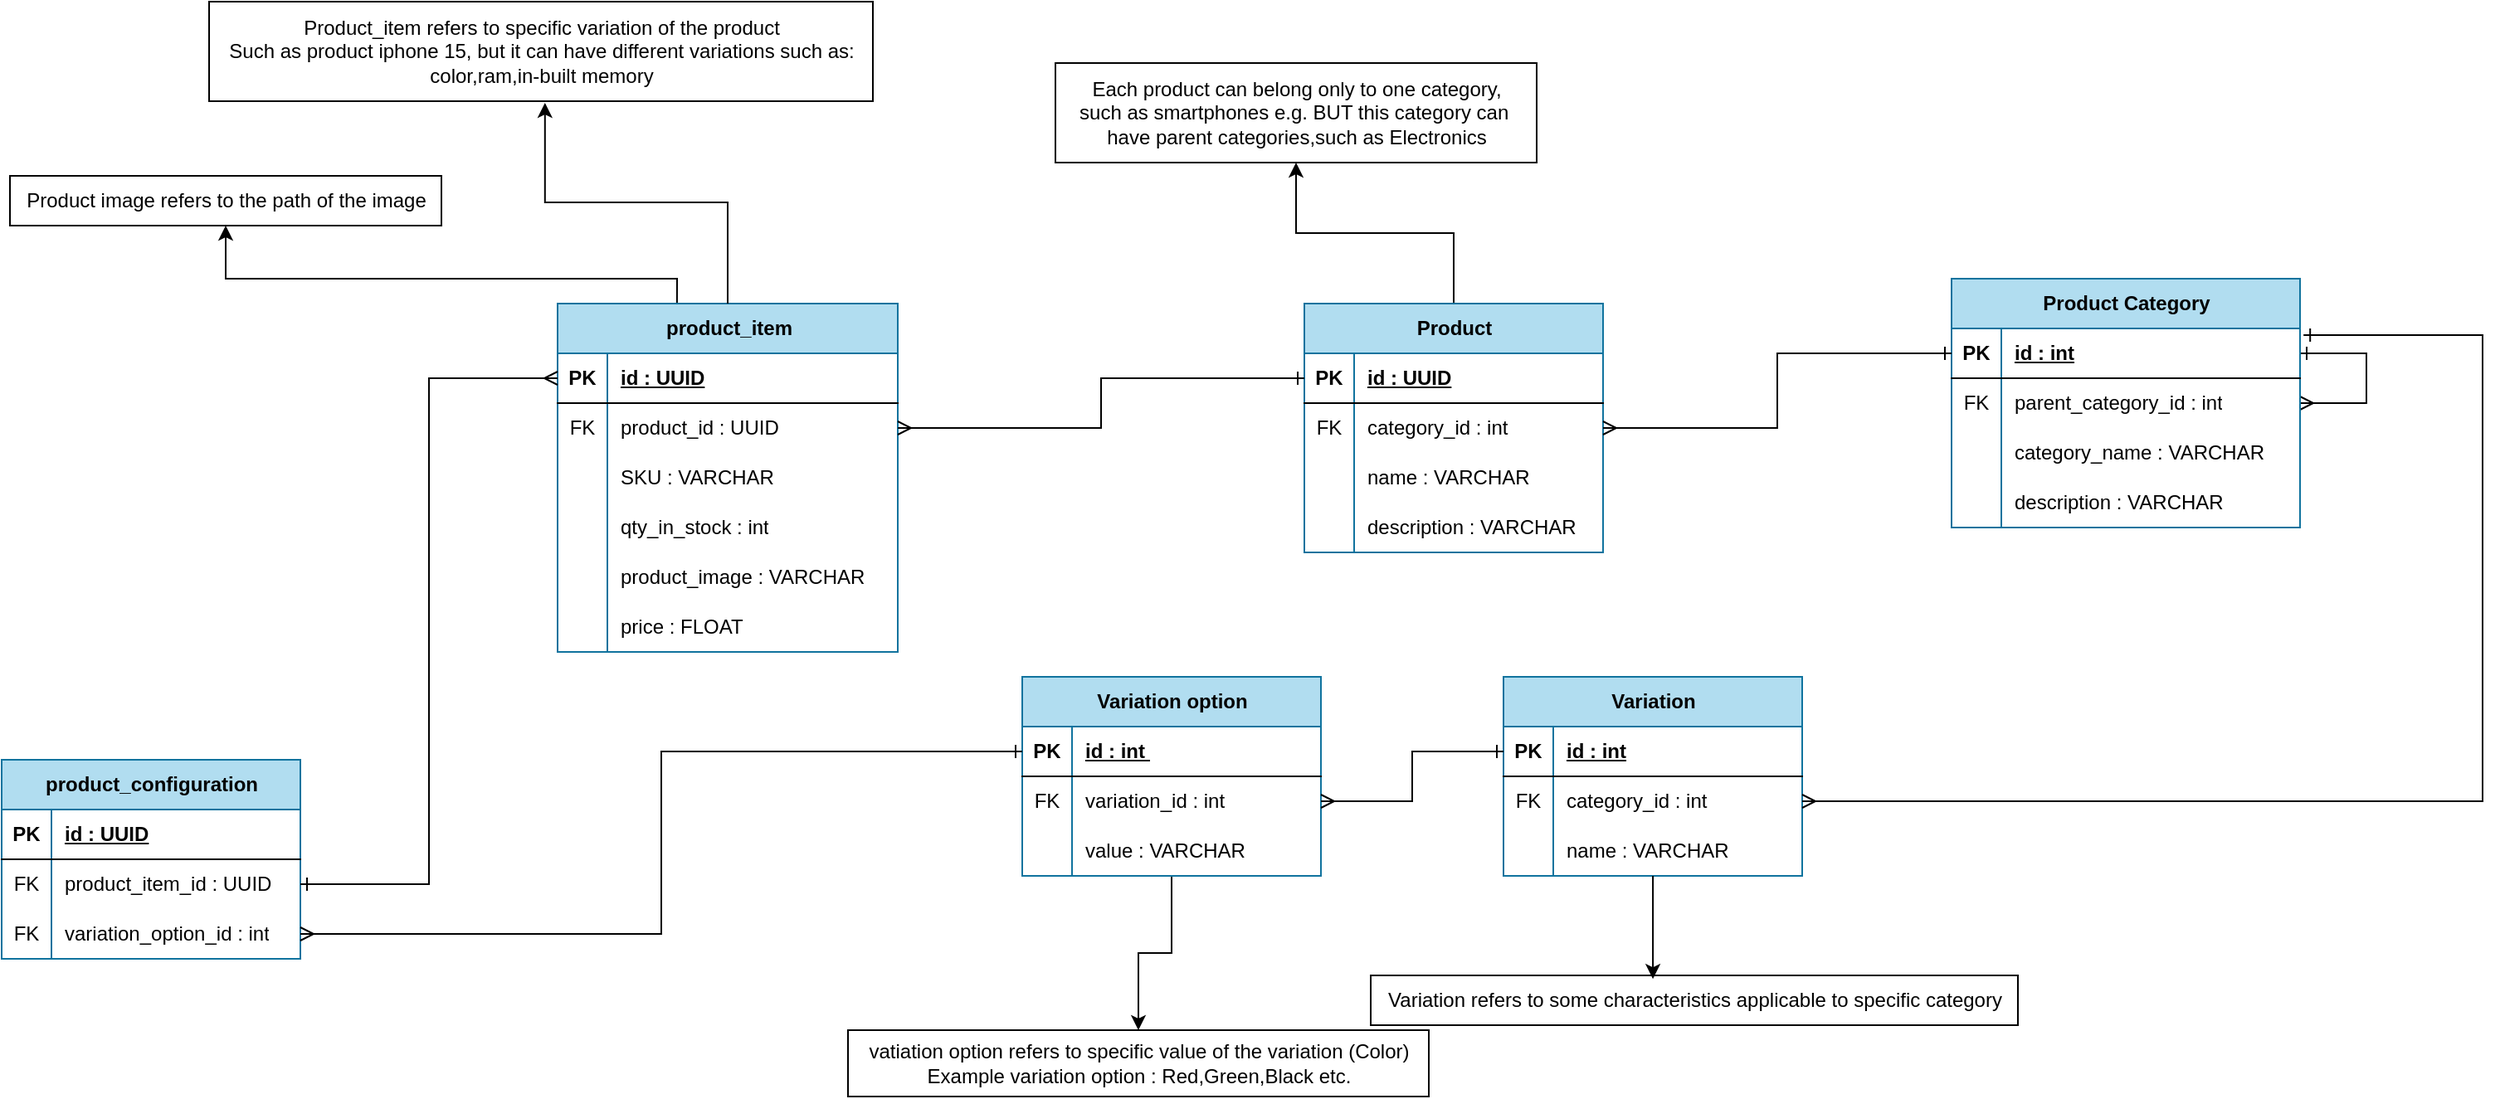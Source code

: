 <mxfile version="22.1.11" type="device">
  <diagram name="Page-1" id="V7F8i3sCVtEBygaAjHhA">
    <mxGraphModel dx="2101" dy="807" grid="1" gridSize="10" guides="1" tooltips="1" connect="1" arrows="1" fold="1" page="1" pageScale="1" pageWidth="850" pageHeight="1100" math="0" shadow="0">
      <root>
        <mxCell id="0" />
        <mxCell id="1" parent="0" />
        <mxCell id="dKFKU9eE4Io0BxKAQpQm-29" style="edgeStyle=orthogonalEdgeStyle;rounded=0;orthogonalLoop=1;jettySize=auto;html=1;" edge="1" parent="1" source="dKFKU9eE4Io0BxKAQpQm-1" target="dKFKU9eE4Io0BxKAQpQm-28">
          <mxGeometry relative="1" as="geometry" />
        </mxCell>
        <mxCell id="dKFKU9eE4Io0BxKAQpQm-30" style="edgeStyle=orthogonalEdgeStyle;rounded=0;orthogonalLoop=1;jettySize=auto;html=1;entryX=1;entryY=0.5;entryDx=0;entryDy=0;endArrow=ERone;endFill=0;startArrow=ERmany;startFill=0;" edge="1" parent="1" source="dKFKU9eE4Io0BxKAQpQm-18" target="dKFKU9eE4Io0BxKAQpQm-15">
          <mxGeometry relative="1" as="geometry">
            <Array as="points">
              <mxPoint x="820" y="245" />
              <mxPoint x="820" y="215" />
            </Array>
          </mxGeometry>
        </mxCell>
        <mxCell id="dKFKU9eE4Io0BxKAQpQm-1" value="Product" style="shape=table;startSize=30;container=1;collapsible=1;childLayout=tableLayout;fixedRows=1;rowLines=0;fontStyle=1;align=center;resizeLast=1;html=1;fillColor=#b1ddf0;strokeColor=#10739e;" vertex="1" parent="1">
          <mxGeometry x="180" y="185" width="180" height="150" as="geometry" />
        </mxCell>
        <mxCell id="dKFKU9eE4Io0BxKAQpQm-2" value="" style="shape=tableRow;horizontal=0;startSize=0;swimlaneHead=0;swimlaneBody=0;fillColor=none;collapsible=0;dropTarget=0;points=[[0,0.5],[1,0.5]];portConstraint=eastwest;top=0;left=0;right=0;bottom=1;" vertex="1" parent="dKFKU9eE4Io0BxKAQpQm-1">
          <mxGeometry y="30" width="180" height="30" as="geometry" />
        </mxCell>
        <mxCell id="dKFKU9eE4Io0BxKAQpQm-3" value="PK" style="shape=partialRectangle;connectable=0;fillColor=none;top=0;left=0;bottom=0;right=0;fontStyle=1;overflow=hidden;whiteSpace=wrap;html=1;" vertex="1" parent="dKFKU9eE4Io0BxKAQpQm-2">
          <mxGeometry width="30" height="30" as="geometry">
            <mxRectangle width="30" height="30" as="alternateBounds" />
          </mxGeometry>
        </mxCell>
        <mxCell id="dKFKU9eE4Io0BxKAQpQm-4" value="id : UUID" style="shape=partialRectangle;connectable=0;fillColor=none;top=0;left=0;bottom=0;right=0;align=left;spacingLeft=6;fontStyle=5;overflow=hidden;whiteSpace=wrap;html=1;" vertex="1" parent="dKFKU9eE4Io0BxKAQpQm-2">
          <mxGeometry x="30" width="150" height="30" as="geometry">
            <mxRectangle width="150" height="30" as="alternateBounds" />
          </mxGeometry>
        </mxCell>
        <mxCell id="dKFKU9eE4Io0BxKAQpQm-5" value="" style="shape=tableRow;horizontal=0;startSize=0;swimlaneHead=0;swimlaneBody=0;fillColor=none;collapsible=0;dropTarget=0;points=[[0,0.5],[1,0.5]];portConstraint=eastwest;top=0;left=0;right=0;bottom=0;" vertex="1" parent="dKFKU9eE4Io0BxKAQpQm-1">
          <mxGeometry y="60" width="180" height="30" as="geometry" />
        </mxCell>
        <mxCell id="dKFKU9eE4Io0BxKAQpQm-6" value="FK" style="shape=partialRectangle;connectable=0;fillColor=none;top=0;left=0;bottom=0;right=0;editable=1;overflow=hidden;whiteSpace=wrap;html=1;" vertex="1" parent="dKFKU9eE4Io0BxKAQpQm-5">
          <mxGeometry width="30" height="30" as="geometry">
            <mxRectangle width="30" height="30" as="alternateBounds" />
          </mxGeometry>
        </mxCell>
        <mxCell id="dKFKU9eE4Io0BxKAQpQm-7" value="category_id : int" style="shape=partialRectangle;connectable=0;fillColor=none;top=0;left=0;bottom=0;right=0;align=left;spacingLeft=6;overflow=hidden;whiteSpace=wrap;html=1;" vertex="1" parent="dKFKU9eE4Io0BxKAQpQm-5">
          <mxGeometry x="30" width="150" height="30" as="geometry">
            <mxRectangle width="150" height="30" as="alternateBounds" />
          </mxGeometry>
        </mxCell>
        <mxCell id="dKFKU9eE4Io0BxKAQpQm-8" value="" style="shape=tableRow;horizontal=0;startSize=0;swimlaneHead=0;swimlaneBody=0;fillColor=none;collapsible=0;dropTarget=0;points=[[0,0.5],[1,0.5]];portConstraint=eastwest;top=0;left=0;right=0;bottom=0;" vertex="1" parent="dKFKU9eE4Io0BxKAQpQm-1">
          <mxGeometry y="90" width="180" height="30" as="geometry" />
        </mxCell>
        <mxCell id="dKFKU9eE4Io0BxKAQpQm-9" value="" style="shape=partialRectangle;connectable=0;fillColor=none;top=0;left=0;bottom=0;right=0;editable=1;overflow=hidden;whiteSpace=wrap;html=1;" vertex="1" parent="dKFKU9eE4Io0BxKAQpQm-8">
          <mxGeometry width="30" height="30" as="geometry">
            <mxRectangle width="30" height="30" as="alternateBounds" />
          </mxGeometry>
        </mxCell>
        <mxCell id="dKFKU9eE4Io0BxKAQpQm-10" value="name : VARCHAR" style="shape=partialRectangle;connectable=0;fillColor=none;top=0;left=0;bottom=0;right=0;align=left;spacingLeft=6;overflow=hidden;whiteSpace=wrap;html=1;" vertex="1" parent="dKFKU9eE4Io0BxKAQpQm-8">
          <mxGeometry x="30" width="150" height="30" as="geometry">
            <mxRectangle width="150" height="30" as="alternateBounds" />
          </mxGeometry>
        </mxCell>
        <mxCell id="dKFKU9eE4Io0BxKAQpQm-11" value="" style="shape=tableRow;horizontal=0;startSize=0;swimlaneHead=0;swimlaneBody=0;fillColor=none;collapsible=0;dropTarget=0;points=[[0,0.5],[1,0.5]];portConstraint=eastwest;top=0;left=0;right=0;bottom=0;" vertex="1" parent="dKFKU9eE4Io0BxKAQpQm-1">
          <mxGeometry y="120" width="180" height="30" as="geometry" />
        </mxCell>
        <mxCell id="dKFKU9eE4Io0BxKAQpQm-12" value="" style="shape=partialRectangle;connectable=0;fillColor=none;top=0;left=0;bottom=0;right=0;editable=1;overflow=hidden;whiteSpace=wrap;html=1;" vertex="1" parent="dKFKU9eE4Io0BxKAQpQm-11">
          <mxGeometry width="30" height="30" as="geometry">
            <mxRectangle width="30" height="30" as="alternateBounds" />
          </mxGeometry>
        </mxCell>
        <mxCell id="dKFKU9eE4Io0BxKAQpQm-13" value="description : VARCHAR" style="shape=partialRectangle;connectable=0;fillColor=none;top=0;left=0;bottom=0;right=0;align=left;spacingLeft=6;overflow=hidden;whiteSpace=wrap;html=1;" vertex="1" parent="dKFKU9eE4Io0BxKAQpQm-11">
          <mxGeometry x="30" width="150" height="30" as="geometry">
            <mxRectangle width="150" height="30" as="alternateBounds" />
          </mxGeometry>
        </mxCell>
        <mxCell id="dKFKU9eE4Io0BxKAQpQm-14" value="Product Category" style="shape=table;startSize=30;container=1;collapsible=1;childLayout=tableLayout;fixedRows=1;rowLines=0;fontStyle=1;align=center;resizeLast=1;html=1;fillColor=#b1ddf0;strokeColor=#10739e;" vertex="1" parent="1">
          <mxGeometry x="570" y="170" width="210" height="150" as="geometry" />
        </mxCell>
        <mxCell id="dKFKU9eE4Io0BxKAQpQm-15" value="" style="shape=tableRow;horizontal=0;startSize=0;swimlaneHead=0;swimlaneBody=0;fillColor=none;collapsible=0;dropTarget=0;points=[[0,0.5],[1,0.5]];portConstraint=eastwest;top=0;left=0;right=0;bottom=1;" vertex="1" parent="dKFKU9eE4Io0BxKAQpQm-14">
          <mxGeometry y="30" width="210" height="30" as="geometry" />
        </mxCell>
        <mxCell id="dKFKU9eE4Io0BxKAQpQm-16" value="PK" style="shape=partialRectangle;connectable=0;fillColor=none;top=0;left=0;bottom=0;right=0;fontStyle=1;overflow=hidden;whiteSpace=wrap;html=1;" vertex="1" parent="dKFKU9eE4Io0BxKAQpQm-15">
          <mxGeometry width="30" height="30" as="geometry">
            <mxRectangle width="30" height="30" as="alternateBounds" />
          </mxGeometry>
        </mxCell>
        <mxCell id="dKFKU9eE4Io0BxKAQpQm-17" value="id : int" style="shape=partialRectangle;connectable=0;fillColor=none;top=0;left=0;bottom=0;right=0;align=left;spacingLeft=6;fontStyle=5;overflow=hidden;whiteSpace=wrap;html=1;" vertex="1" parent="dKFKU9eE4Io0BxKAQpQm-15">
          <mxGeometry x="30" width="180" height="30" as="geometry">
            <mxRectangle width="180" height="30" as="alternateBounds" />
          </mxGeometry>
        </mxCell>
        <mxCell id="dKFKU9eE4Io0BxKAQpQm-18" value="" style="shape=tableRow;horizontal=0;startSize=0;swimlaneHead=0;swimlaneBody=0;fillColor=none;collapsible=0;dropTarget=0;points=[[0,0.5],[1,0.5]];portConstraint=eastwest;top=0;left=0;right=0;bottom=0;" vertex="1" parent="dKFKU9eE4Io0BxKAQpQm-14">
          <mxGeometry y="60" width="210" height="30" as="geometry" />
        </mxCell>
        <mxCell id="dKFKU9eE4Io0BxKAQpQm-19" value="FK" style="shape=partialRectangle;connectable=0;fillColor=none;top=0;left=0;bottom=0;right=0;editable=1;overflow=hidden;whiteSpace=wrap;html=1;" vertex="1" parent="dKFKU9eE4Io0BxKAQpQm-18">
          <mxGeometry width="30" height="30" as="geometry">
            <mxRectangle width="30" height="30" as="alternateBounds" />
          </mxGeometry>
        </mxCell>
        <mxCell id="dKFKU9eE4Io0BxKAQpQm-20" value="parent_category_id : int" style="shape=partialRectangle;connectable=0;fillColor=none;top=0;left=0;bottom=0;right=0;align=left;spacingLeft=6;overflow=hidden;whiteSpace=wrap;html=1;" vertex="1" parent="dKFKU9eE4Io0BxKAQpQm-18">
          <mxGeometry x="30" width="180" height="30" as="geometry">
            <mxRectangle width="180" height="30" as="alternateBounds" />
          </mxGeometry>
        </mxCell>
        <mxCell id="dKFKU9eE4Io0BxKAQpQm-21" value="" style="shape=tableRow;horizontal=0;startSize=0;swimlaneHead=0;swimlaneBody=0;fillColor=none;collapsible=0;dropTarget=0;points=[[0,0.5],[1,0.5]];portConstraint=eastwest;top=0;left=0;right=0;bottom=0;" vertex="1" parent="dKFKU9eE4Io0BxKAQpQm-14">
          <mxGeometry y="90" width="210" height="30" as="geometry" />
        </mxCell>
        <mxCell id="dKFKU9eE4Io0BxKAQpQm-22" value="" style="shape=partialRectangle;connectable=0;fillColor=none;top=0;left=0;bottom=0;right=0;editable=1;overflow=hidden;whiteSpace=wrap;html=1;" vertex="1" parent="dKFKU9eE4Io0BxKAQpQm-21">
          <mxGeometry width="30" height="30" as="geometry">
            <mxRectangle width="30" height="30" as="alternateBounds" />
          </mxGeometry>
        </mxCell>
        <mxCell id="dKFKU9eE4Io0BxKAQpQm-23" value="category_name : VARCHAR" style="shape=partialRectangle;connectable=0;fillColor=none;top=0;left=0;bottom=0;right=0;align=left;spacingLeft=6;overflow=hidden;whiteSpace=wrap;html=1;" vertex="1" parent="dKFKU9eE4Io0BxKAQpQm-21">
          <mxGeometry x="30" width="180" height="30" as="geometry">
            <mxRectangle width="180" height="30" as="alternateBounds" />
          </mxGeometry>
        </mxCell>
        <mxCell id="dKFKU9eE4Io0BxKAQpQm-24" value="" style="shape=tableRow;horizontal=0;startSize=0;swimlaneHead=0;swimlaneBody=0;fillColor=none;collapsible=0;dropTarget=0;points=[[0,0.5],[1,0.5]];portConstraint=eastwest;top=0;left=0;right=0;bottom=0;" vertex="1" parent="dKFKU9eE4Io0BxKAQpQm-14">
          <mxGeometry y="120" width="210" height="30" as="geometry" />
        </mxCell>
        <mxCell id="dKFKU9eE4Io0BxKAQpQm-25" value="" style="shape=partialRectangle;connectable=0;fillColor=none;top=0;left=0;bottom=0;right=0;editable=1;overflow=hidden;whiteSpace=wrap;html=1;" vertex="1" parent="dKFKU9eE4Io0BxKAQpQm-24">
          <mxGeometry width="30" height="30" as="geometry">
            <mxRectangle width="30" height="30" as="alternateBounds" />
          </mxGeometry>
        </mxCell>
        <mxCell id="dKFKU9eE4Io0BxKAQpQm-26" value="description : VARCHAR" style="shape=partialRectangle;connectable=0;fillColor=none;top=0;left=0;bottom=0;right=0;align=left;spacingLeft=6;overflow=hidden;whiteSpace=wrap;html=1;" vertex="1" parent="dKFKU9eE4Io0BxKAQpQm-24">
          <mxGeometry x="30" width="180" height="30" as="geometry">
            <mxRectangle width="180" height="30" as="alternateBounds" />
          </mxGeometry>
        </mxCell>
        <mxCell id="dKFKU9eE4Io0BxKAQpQm-27" style="edgeStyle=orthogonalEdgeStyle;rounded=0;orthogonalLoop=1;jettySize=auto;html=1;exitX=0;exitY=0.5;exitDx=0;exitDy=0;entryX=1;entryY=0.5;entryDx=0;entryDy=0;endArrow=ERmany;endFill=0;startArrow=ERone;startFill=0;" edge="1" parent="1" source="dKFKU9eE4Io0BxKAQpQm-15" target="dKFKU9eE4Io0BxKAQpQm-5">
          <mxGeometry relative="1" as="geometry" />
        </mxCell>
        <mxCell id="dKFKU9eE4Io0BxKAQpQm-28" value="Each product can belong only to one category,&lt;br&gt;such as smartphones e.g. BUT this category can&amp;nbsp;&lt;br&gt;have parent categories,such as Electronics" style="text;html=1;align=center;verticalAlign=middle;resizable=0;points=[];autosize=1;rounded=0;strokeColor=default;" vertex="1" parent="1">
          <mxGeometry x="30" y="40" width="290" height="60" as="geometry" />
        </mxCell>
        <mxCell id="dKFKU9eE4Io0BxKAQpQm-31" value="Variation" style="shape=table;startSize=30;container=1;collapsible=1;childLayout=tableLayout;fixedRows=1;rowLines=0;fontStyle=1;align=center;resizeLast=1;html=1;fillColor=#b1ddf0;strokeColor=#10739e;" vertex="1" parent="1">
          <mxGeometry x="300" y="410" width="180" height="120" as="geometry" />
        </mxCell>
        <mxCell id="dKFKU9eE4Io0BxKAQpQm-32" value="" style="shape=tableRow;horizontal=0;startSize=0;swimlaneHead=0;swimlaneBody=0;fillColor=none;collapsible=0;dropTarget=0;points=[[0,0.5],[1,0.5]];portConstraint=eastwest;top=0;left=0;right=0;bottom=1;" vertex="1" parent="dKFKU9eE4Io0BxKAQpQm-31">
          <mxGeometry y="30" width="180" height="30" as="geometry" />
        </mxCell>
        <mxCell id="dKFKU9eE4Io0BxKAQpQm-33" value="PK" style="shape=partialRectangle;connectable=0;fillColor=none;top=0;left=0;bottom=0;right=0;fontStyle=1;overflow=hidden;whiteSpace=wrap;html=1;" vertex="1" parent="dKFKU9eE4Io0BxKAQpQm-32">
          <mxGeometry width="30" height="30" as="geometry">
            <mxRectangle width="30" height="30" as="alternateBounds" />
          </mxGeometry>
        </mxCell>
        <mxCell id="dKFKU9eE4Io0BxKAQpQm-34" value="id : int" style="shape=partialRectangle;connectable=0;fillColor=none;top=0;left=0;bottom=0;right=0;align=left;spacingLeft=6;fontStyle=5;overflow=hidden;whiteSpace=wrap;html=1;" vertex="1" parent="dKFKU9eE4Io0BxKAQpQm-32">
          <mxGeometry x="30" width="150" height="30" as="geometry">
            <mxRectangle width="150" height="30" as="alternateBounds" />
          </mxGeometry>
        </mxCell>
        <mxCell id="dKFKU9eE4Io0BxKAQpQm-35" value="" style="shape=tableRow;horizontal=0;startSize=0;swimlaneHead=0;swimlaneBody=0;fillColor=none;collapsible=0;dropTarget=0;points=[[0,0.5],[1,0.5]];portConstraint=eastwest;top=0;left=0;right=0;bottom=0;" vertex="1" parent="dKFKU9eE4Io0BxKAQpQm-31">
          <mxGeometry y="60" width="180" height="30" as="geometry" />
        </mxCell>
        <mxCell id="dKFKU9eE4Io0BxKAQpQm-36" value="FK" style="shape=partialRectangle;connectable=0;fillColor=none;top=0;left=0;bottom=0;right=0;editable=1;overflow=hidden;whiteSpace=wrap;html=1;" vertex="1" parent="dKFKU9eE4Io0BxKAQpQm-35">
          <mxGeometry width="30" height="30" as="geometry">
            <mxRectangle width="30" height="30" as="alternateBounds" />
          </mxGeometry>
        </mxCell>
        <mxCell id="dKFKU9eE4Io0BxKAQpQm-37" value="category_id : int" style="shape=partialRectangle;connectable=0;fillColor=none;top=0;left=0;bottom=0;right=0;align=left;spacingLeft=6;overflow=hidden;whiteSpace=wrap;html=1;" vertex="1" parent="dKFKU9eE4Io0BxKAQpQm-35">
          <mxGeometry x="30" width="150" height="30" as="geometry">
            <mxRectangle width="150" height="30" as="alternateBounds" />
          </mxGeometry>
        </mxCell>
        <mxCell id="dKFKU9eE4Io0BxKAQpQm-38" value="" style="shape=tableRow;horizontal=0;startSize=0;swimlaneHead=0;swimlaneBody=0;fillColor=none;collapsible=0;dropTarget=0;points=[[0,0.5],[1,0.5]];portConstraint=eastwest;top=0;left=0;right=0;bottom=0;" vertex="1" parent="dKFKU9eE4Io0BxKAQpQm-31">
          <mxGeometry y="90" width="180" height="30" as="geometry" />
        </mxCell>
        <mxCell id="dKFKU9eE4Io0BxKAQpQm-39" value="" style="shape=partialRectangle;connectable=0;fillColor=none;top=0;left=0;bottom=0;right=0;editable=1;overflow=hidden;whiteSpace=wrap;html=1;" vertex="1" parent="dKFKU9eE4Io0BxKAQpQm-38">
          <mxGeometry width="30" height="30" as="geometry">
            <mxRectangle width="30" height="30" as="alternateBounds" />
          </mxGeometry>
        </mxCell>
        <mxCell id="dKFKU9eE4Io0BxKAQpQm-40" value="name : VARCHAR" style="shape=partialRectangle;connectable=0;fillColor=none;top=0;left=0;bottom=0;right=0;align=left;spacingLeft=6;overflow=hidden;whiteSpace=wrap;html=1;" vertex="1" parent="dKFKU9eE4Io0BxKAQpQm-38">
          <mxGeometry x="30" width="150" height="30" as="geometry">
            <mxRectangle width="150" height="30" as="alternateBounds" />
          </mxGeometry>
        </mxCell>
        <mxCell id="dKFKU9eE4Io0BxKAQpQm-44" style="edgeStyle=orthogonalEdgeStyle;rounded=0;orthogonalLoop=1;jettySize=auto;html=1;entryX=1.01;entryY=0.133;entryDx=0;entryDy=0;entryPerimeter=0;endArrow=ERone;endFill=0;startArrow=ERmany;startFill=0;" edge="1" parent="1" source="dKFKU9eE4Io0BxKAQpQm-35" target="dKFKU9eE4Io0BxKAQpQm-15">
          <mxGeometry relative="1" as="geometry">
            <Array as="points">
              <mxPoint x="890" y="485" />
              <mxPoint x="890" y="204" />
            </Array>
          </mxGeometry>
        </mxCell>
        <mxCell id="dKFKU9eE4Io0BxKAQpQm-45" value="Variation refers to some characteristics applicable to specific category" style="text;html=1;align=center;verticalAlign=middle;resizable=0;points=[];autosize=1;strokeColor=default;fillColor=none;" vertex="1" parent="1">
          <mxGeometry x="220" y="590" width="390" height="30" as="geometry" />
        </mxCell>
        <mxCell id="dKFKU9eE4Io0BxKAQpQm-46" style="edgeStyle=orthogonalEdgeStyle;rounded=0;orthogonalLoop=1;jettySize=auto;html=1;entryX=0.436;entryY=0.07;entryDx=0;entryDy=0;entryPerimeter=0;" edge="1" parent="1" source="dKFKU9eE4Io0BxKAQpQm-31" target="dKFKU9eE4Io0BxKAQpQm-45">
          <mxGeometry relative="1" as="geometry" />
        </mxCell>
        <mxCell id="dKFKU9eE4Io0BxKAQpQm-62" style="edgeStyle=orthogonalEdgeStyle;rounded=0;orthogonalLoop=1;jettySize=auto;html=1;" edge="1" parent="1" source="dKFKU9eE4Io0BxKAQpQm-47" target="dKFKU9eE4Io0BxKAQpQm-61">
          <mxGeometry relative="1" as="geometry" />
        </mxCell>
        <mxCell id="dKFKU9eE4Io0BxKAQpQm-47" value="Variation option" style="shape=table;startSize=30;container=1;collapsible=1;childLayout=tableLayout;fixedRows=1;rowLines=0;fontStyle=1;align=center;resizeLast=1;html=1;fillColor=#b1ddf0;strokeColor=#10739e;" vertex="1" parent="1">
          <mxGeometry x="10" y="410" width="180" height="120" as="geometry" />
        </mxCell>
        <mxCell id="dKFKU9eE4Io0BxKAQpQm-48" value="" style="shape=tableRow;horizontal=0;startSize=0;swimlaneHead=0;swimlaneBody=0;fillColor=none;collapsible=0;dropTarget=0;points=[[0,0.5],[1,0.5]];portConstraint=eastwest;top=0;left=0;right=0;bottom=1;" vertex="1" parent="dKFKU9eE4Io0BxKAQpQm-47">
          <mxGeometry y="30" width="180" height="30" as="geometry" />
        </mxCell>
        <mxCell id="dKFKU9eE4Io0BxKAQpQm-49" value="PK" style="shape=partialRectangle;connectable=0;fillColor=none;top=0;left=0;bottom=0;right=0;fontStyle=1;overflow=hidden;whiteSpace=wrap;html=1;" vertex="1" parent="dKFKU9eE4Io0BxKAQpQm-48">
          <mxGeometry width="30" height="30" as="geometry">
            <mxRectangle width="30" height="30" as="alternateBounds" />
          </mxGeometry>
        </mxCell>
        <mxCell id="dKFKU9eE4Io0BxKAQpQm-50" value="id : int&amp;nbsp;" style="shape=partialRectangle;connectable=0;fillColor=none;top=0;left=0;bottom=0;right=0;align=left;spacingLeft=6;fontStyle=5;overflow=hidden;whiteSpace=wrap;html=1;" vertex="1" parent="dKFKU9eE4Io0BxKAQpQm-48">
          <mxGeometry x="30" width="150" height="30" as="geometry">
            <mxRectangle width="150" height="30" as="alternateBounds" />
          </mxGeometry>
        </mxCell>
        <mxCell id="dKFKU9eE4Io0BxKAQpQm-51" value="" style="shape=tableRow;horizontal=0;startSize=0;swimlaneHead=0;swimlaneBody=0;fillColor=none;collapsible=0;dropTarget=0;points=[[0,0.5],[1,0.5]];portConstraint=eastwest;top=0;left=0;right=0;bottom=0;" vertex="1" parent="dKFKU9eE4Io0BxKAQpQm-47">
          <mxGeometry y="60" width="180" height="30" as="geometry" />
        </mxCell>
        <mxCell id="dKFKU9eE4Io0BxKAQpQm-52" value="FK" style="shape=partialRectangle;connectable=0;fillColor=none;top=0;left=0;bottom=0;right=0;editable=1;overflow=hidden;whiteSpace=wrap;html=1;" vertex="1" parent="dKFKU9eE4Io0BxKAQpQm-51">
          <mxGeometry width="30" height="30" as="geometry">
            <mxRectangle width="30" height="30" as="alternateBounds" />
          </mxGeometry>
        </mxCell>
        <mxCell id="dKFKU9eE4Io0BxKAQpQm-53" value="variation_id : int" style="shape=partialRectangle;connectable=0;fillColor=none;top=0;left=0;bottom=0;right=0;align=left;spacingLeft=6;overflow=hidden;whiteSpace=wrap;html=1;" vertex="1" parent="dKFKU9eE4Io0BxKAQpQm-51">
          <mxGeometry x="30" width="150" height="30" as="geometry">
            <mxRectangle width="150" height="30" as="alternateBounds" />
          </mxGeometry>
        </mxCell>
        <mxCell id="dKFKU9eE4Io0BxKAQpQm-54" value="" style="shape=tableRow;horizontal=0;startSize=0;swimlaneHead=0;swimlaneBody=0;fillColor=none;collapsible=0;dropTarget=0;points=[[0,0.5],[1,0.5]];portConstraint=eastwest;top=0;left=0;right=0;bottom=0;" vertex="1" parent="dKFKU9eE4Io0BxKAQpQm-47">
          <mxGeometry y="90" width="180" height="30" as="geometry" />
        </mxCell>
        <mxCell id="dKFKU9eE4Io0BxKAQpQm-55" value="" style="shape=partialRectangle;connectable=0;fillColor=none;top=0;left=0;bottom=0;right=0;editable=1;overflow=hidden;whiteSpace=wrap;html=1;" vertex="1" parent="dKFKU9eE4Io0BxKAQpQm-54">
          <mxGeometry width="30" height="30" as="geometry">
            <mxRectangle width="30" height="30" as="alternateBounds" />
          </mxGeometry>
        </mxCell>
        <mxCell id="dKFKU9eE4Io0BxKAQpQm-56" value="value : VARCHAR" style="shape=partialRectangle;connectable=0;fillColor=none;top=0;left=0;bottom=0;right=0;align=left;spacingLeft=6;overflow=hidden;whiteSpace=wrap;html=1;" vertex="1" parent="dKFKU9eE4Io0BxKAQpQm-54">
          <mxGeometry x="30" width="150" height="30" as="geometry">
            <mxRectangle width="150" height="30" as="alternateBounds" />
          </mxGeometry>
        </mxCell>
        <mxCell id="dKFKU9eE4Io0BxKAQpQm-60" style="edgeStyle=orthogonalEdgeStyle;rounded=0;orthogonalLoop=1;jettySize=auto;html=1;endArrow=ERone;endFill=0;startArrow=ERmany;startFill=0;" edge="1" parent="1" source="dKFKU9eE4Io0BxKAQpQm-51" target="dKFKU9eE4Io0BxKAQpQm-32">
          <mxGeometry relative="1" as="geometry" />
        </mxCell>
        <mxCell id="dKFKU9eE4Io0BxKAQpQm-61" value="vatiation option refers to specific value of the variation (Color)&lt;br&gt;Example variation option : Red,Green,Black etc." style="text;html=1;align=center;verticalAlign=middle;resizable=0;points=[];autosize=1;strokeColor=default;fillColor=none;" vertex="1" parent="1">
          <mxGeometry x="-95" y="623" width="350" height="40" as="geometry" />
        </mxCell>
        <mxCell id="dKFKU9eE4Io0BxKAQpQm-107" style="edgeStyle=orthogonalEdgeStyle;rounded=0;orthogonalLoop=1;jettySize=auto;html=1;exitX=0.351;exitY=-0.002;exitDx=0;exitDy=0;exitPerimeter=0;" edge="1" parent="1" source="dKFKU9eE4Io0BxKAQpQm-63" target="dKFKU9eE4Io0BxKAQpQm-106">
          <mxGeometry relative="1" as="geometry">
            <Array as="points">
              <mxPoint x="-198" y="170" />
              <mxPoint x="-470" y="170" />
            </Array>
          </mxGeometry>
        </mxCell>
        <mxCell id="dKFKU9eE4Io0BxKAQpQm-63" value="product_item" style="shape=table;startSize=30;container=1;collapsible=1;childLayout=tableLayout;fixedRows=1;rowLines=0;fontStyle=1;align=center;resizeLast=1;html=1;fillColor=#b1ddf0;strokeColor=#10739e;" vertex="1" parent="1">
          <mxGeometry x="-270" y="185" width="205" height="210" as="geometry">
            <mxRectangle x="-275" y="185" width="120" height="30" as="alternateBounds" />
          </mxGeometry>
        </mxCell>
        <mxCell id="dKFKU9eE4Io0BxKAQpQm-64" value="" style="shape=tableRow;horizontal=0;startSize=0;swimlaneHead=0;swimlaneBody=0;fillColor=none;collapsible=0;dropTarget=0;points=[[0,0.5],[1,0.5]];portConstraint=eastwest;top=0;left=0;right=0;bottom=1;" vertex="1" parent="dKFKU9eE4Io0BxKAQpQm-63">
          <mxGeometry y="30" width="205" height="30" as="geometry" />
        </mxCell>
        <mxCell id="dKFKU9eE4Io0BxKAQpQm-65" value="PK" style="shape=partialRectangle;connectable=0;fillColor=none;top=0;left=0;bottom=0;right=0;fontStyle=1;overflow=hidden;whiteSpace=wrap;html=1;" vertex="1" parent="dKFKU9eE4Io0BxKAQpQm-64">
          <mxGeometry width="30" height="30" as="geometry">
            <mxRectangle width="30" height="30" as="alternateBounds" />
          </mxGeometry>
        </mxCell>
        <mxCell id="dKFKU9eE4Io0BxKAQpQm-66" value="id : UUID" style="shape=partialRectangle;connectable=0;fillColor=none;top=0;left=0;bottom=0;right=0;align=left;spacingLeft=6;fontStyle=5;overflow=hidden;whiteSpace=wrap;html=1;" vertex="1" parent="dKFKU9eE4Io0BxKAQpQm-64">
          <mxGeometry x="30" width="175" height="30" as="geometry">
            <mxRectangle width="175" height="30" as="alternateBounds" />
          </mxGeometry>
        </mxCell>
        <mxCell id="dKFKU9eE4Io0BxKAQpQm-67" value="" style="shape=tableRow;horizontal=0;startSize=0;swimlaneHead=0;swimlaneBody=0;fillColor=none;collapsible=0;dropTarget=0;points=[[0,0.5],[1,0.5]];portConstraint=eastwest;top=0;left=0;right=0;bottom=0;" vertex="1" parent="dKFKU9eE4Io0BxKAQpQm-63">
          <mxGeometry y="60" width="205" height="30" as="geometry" />
        </mxCell>
        <mxCell id="dKFKU9eE4Io0BxKAQpQm-68" value="FK" style="shape=partialRectangle;connectable=0;fillColor=none;top=0;left=0;bottom=0;right=0;editable=1;overflow=hidden;whiteSpace=wrap;html=1;" vertex="1" parent="dKFKU9eE4Io0BxKAQpQm-67">
          <mxGeometry width="30" height="30" as="geometry">
            <mxRectangle width="30" height="30" as="alternateBounds" />
          </mxGeometry>
        </mxCell>
        <mxCell id="dKFKU9eE4Io0BxKAQpQm-69" value="product_id : UUID" style="shape=partialRectangle;connectable=0;fillColor=none;top=0;left=0;bottom=0;right=0;align=left;spacingLeft=6;overflow=hidden;whiteSpace=wrap;html=1;" vertex="1" parent="dKFKU9eE4Io0BxKAQpQm-67">
          <mxGeometry x="30" width="175" height="30" as="geometry">
            <mxRectangle width="175" height="30" as="alternateBounds" />
          </mxGeometry>
        </mxCell>
        <mxCell id="dKFKU9eE4Io0BxKAQpQm-70" value="" style="shape=tableRow;horizontal=0;startSize=0;swimlaneHead=0;swimlaneBody=0;fillColor=none;collapsible=0;dropTarget=0;points=[[0,0.5],[1,0.5]];portConstraint=eastwest;top=0;left=0;right=0;bottom=0;" vertex="1" parent="dKFKU9eE4Io0BxKAQpQm-63">
          <mxGeometry y="90" width="205" height="30" as="geometry" />
        </mxCell>
        <mxCell id="dKFKU9eE4Io0BxKAQpQm-71" value="" style="shape=partialRectangle;connectable=0;fillColor=none;top=0;left=0;bottom=0;right=0;editable=1;overflow=hidden;whiteSpace=wrap;html=1;" vertex="1" parent="dKFKU9eE4Io0BxKAQpQm-70">
          <mxGeometry width="30" height="30" as="geometry">
            <mxRectangle width="30" height="30" as="alternateBounds" />
          </mxGeometry>
        </mxCell>
        <mxCell id="dKFKU9eE4Io0BxKAQpQm-72" value="SKU : VARCHAR" style="shape=partialRectangle;connectable=0;fillColor=none;top=0;left=0;bottom=0;right=0;align=left;spacingLeft=6;overflow=hidden;whiteSpace=wrap;html=1;" vertex="1" parent="dKFKU9eE4Io0BxKAQpQm-70">
          <mxGeometry x="30" width="175" height="30" as="geometry">
            <mxRectangle width="175" height="30" as="alternateBounds" />
          </mxGeometry>
        </mxCell>
        <mxCell id="dKFKU9eE4Io0BxKAQpQm-73" value="" style="shape=tableRow;horizontal=0;startSize=0;swimlaneHead=0;swimlaneBody=0;fillColor=none;collapsible=0;dropTarget=0;points=[[0,0.5],[1,0.5]];portConstraint=eastwest;top=0;left=0;right=0;bottom=0;" vertex="1" parent="dKFKU9eE4Io0BxKAQpQm-63">
          <mxGeometry y="120" width="205" height="30" as="geometry" />
        </mxCell>
        <mxCell id="dKFKU9eE4Io0BxKAQpQm-74" value="" style="shape=partialRectangle;connectable=0;fillColor=none;top=0;left=0;bottom=0;right=0;editable=1;overflow=hidden;whiteSpace=wrap;html=1;" vertex="1" parent="dKFKU9eE4Io0BxKAQpQm-73">
          <mxGeometry width="30" height="30" as="geometry">
            <mxRectangle width="30" height="30" as="alternateBounds" />
          </mxGeometry>
        </mxCell>
        <mxCell id="dKFKU9eE4Io0BxKAQpQm-75" value="qty_in_stock : int" style="shape=partialRectangle;connectable=0;fillColor=none;top=0;left=0;bottom=0;right=0;align=left;spacingLeft=6;overflow=hidden;whiteSpace=wrap;html=1;" vertex="1" parent="dKFKU9eE4Io0BxKAQpQm-73">
          <mxGeometry x="30" width="175" height="30" as="geometry">
            <mxRectangle width="175" height="30" as="alternateBounds" />
          </mxGeometry>
        </mxCell>
        <mxCell id="dKFKU9eE4Io0BxKAQpQm-82" value="" style="shape=tableRow;horizontal=0;startSize=0;swimlaneHead=0;swimlaneBody=0;fillColor=none;collapsible=0;dropTarget=0;points=[[0,0.5],[1,0.5]];portConstraint=eastwest;top=0;left=0;right=0;bottom=0;" vertex="1" parent="dKFKU9eE4Io0BxKAQpQm-63">
          <mxGeometry y="150" width="205" height="30" as="geometry" />
        </mxCell>
        <mxCell id="dKFKU9eE4Io0BxKAQpQm-83" value="" style="shape=partialRectangle;connectable=0;fillColor=none;top=0;left=0;bottom=0;right=0;editable=1;overflow=hidden;whiteSpace=wrap;html=1;" vertex="1" parent="dKFKU9eE4Io0BxKAQpQm-82">
          <mxGeometry width="30" height="30" as="geometry">
            <mxRectangle width="30" height="30" as="alternateBounds" />
          </mxGeometry>
        </mxCell>
        <mxCell id="dKFKU9eE4Io0BxKAQpQm-84" value="product_image : VARCHAR" style="shape=partialRectangle;connectable=0;fillColor=none;top=0;left=0;bottom=0;right=0;align=left;spacingLeft=6;overflow=hidden;whiteSpace=wrap;html=1;" vertex="1" parent="dKFKU9eE4Io0BxKAQpQm-82">
          <mxGeometry x="30" width="175" height="30" as="geometry">
            <mxRectangle width="175" height="30" as="alternateBounds" />
          </mxGeometry>
        </mxCell>
        <mxCell id="dKFKU9eE4Io0BxKAQpQm-85" value="" style="shape=tableRow;horizontal=0;startSize=0;swimlaneHead=0;swimlaneBody=0;fillColor=none;collapsible=0;dropTarget=0;points=[[0,0.5],[1,0.5]];portConstraint=eastwest;top=0;left=0;right=0;bottom=0;" vertex="1" parent="dKFKU9eE4Io0BxKAQpQm-63">
          <mxGeometry y="180" width="205" height="30" as="geometry" />
        </mxCell>
        <mxCell id="dKFKU9eE4Io0BxKAQpQm-86" value="" style="shape=partialRectangle;connectable=0;fillColor=none;top=0;left=0;bottom=0;right=0;editable=1;overflow=hidden;whiteSpace=wrap;html=1;" vertex="1" parent="dKFKU9eE4Io0BxKAQpQm-85">
          <mxGeometry width="30" height="30" as="geometry">
            <mxRectangle width="30" height="30" as="alternateBounds" />
          </mxGeometry>
        </mxCell>
        <mxCell id="dKFKU9eE4Io0BxKAQpQm-87" value="price : FLOAT" style="shape=partialRectangle;connectable=0;fillColor=none;top=0;left=0;bottom=0;right=0;align=left;spacingLeft=6;overflow=hidden;whiteSpace=wrap;html=1;" vertex="1" parent="dKFKU9eE4Io0BxKAQpQm-85">
          <mxGeometry x="30" width="175" height="30" as="geometry">
            <mxRectangle width="175" height="30" as="alternateBounds" />
          </mxGeometry>
        </mxCell>
        <mxCell id="dKFKU9eE4Io0BxKAQpQm-88" style="edgeStyle=orthogonalEdgeStyle;rounded=0;orthogonalLoop=1;jettySize=auto;html=1;entryX=1;entryY=0.5;entryDx=0;entryDy=0;endArrow=ERmany;endFill=0;startArrow=ERone;startFill=0;" edge="1" parent="1" source="dKFKU9eE4Io0BxKAQpQm-2" target="dKFKU9eE4Io0BxKAQpQm-67">
          <mxGeometry relative="1" as="geometry" />
        </mxCell>
        <mxCell id="dKFKU9eE4Io0BxKAQpQm-89" value="Product_item refers to specific variation of the product&lt;br&gt;Such as product iphone 15, but it can have different variations such as:&lt;br&gt;color,ram,in-built memory" style="text;html=1;align=center;verticalAlign=middle;resizable=0;points=[];autosize=1;strokeColor=default;fillColor=none;" vertex="1" parent="1">
          <mxGeometry x="-480" y="3" width="400" height="60" as="geometry" />
        </mxCell>
        <mxCell id="dKFKU9eE4Io0BxKAQpQm-90" style="edgeStyle=orthogonalEdgeStyle;rounded=0;orthogonalLoop=1;jettySize=auto;html=1;entryX=0.506;entryY=1.017;entryDx=0;entryDy=0;entryPerimeter=0;" edge="1" parent="1" source="dKFKU9eE4Io0BxKAQpQm-63" target="dKFKU9eE4Io0BxKAQpQm-89">
          <mxGeometry relative="1" as="geometry" />
        </mxCell>
        <mxCell id="dKFKU9eE4Io0BxKAQpQm-91" value="product_configuration" style="shape=table;startSize=30;container=1;collapsible=1;childLayout=tableLayout;fixedRows=1;rowLines=0;fontStyle=1;align=center;resizeLast=1;html=1;fillColor=#b1ddf0;strokeColor=#10739e;" vertex="1" parent="1">
          <mxGeometry x="-605" y="460" width="180" height="120" as="geometry" />
        </mxCell>
        <mxCell id="dKFKU9eE4Io0BxKAQpQm-92" value="" style="shape=tableRow;horizontal=0;startSize=0;swimlaneHead=0;swimlaneBody=0;fillColor=none;collapsible=0;dropTarget=0;points=[[0,0.5],[1,0.5]];portConstraint=eastwest;top=0;left=0;right=0;bottom=1;" vertex="1" parent="dKFKU9eE4Io0BxKAQpQm-91">
          <mxGeometry y="30" width="180" height="30" as="geometry" />
        </mxCell>
        <mxCell id="dKFKU9eE4Io0BxKAQpQm-93" value="PK" style="shape=partialRectangle;connectable=0;fillColor=none;top=0;left=0;bottom=0;right=0;fontStyle=1;overflow=hidden;whiteSpace=wrap;html=1;" vertex="1" parent="dKFKU9eE4Io0BxKAQpQm-92">
          <mxGeometry width="30" height="30" as="geometry">
            <mxRectangle width="30" height="30" as="alternateBounds" />
          </mxGeometry>
        </mxCell>
        <mxCell id="dKFKU9eE4Io0BxKAQpQm-94" value="id : UUID" style="shape=partialRectangle;connectable=0;fillColor=none;top=0;left=0;bottom=0;right=0;align=left;spacingLeft=6;fontStyle=5;overflow=hidden;whiteSpace=wrap;html=1;" vertex="1" parent="dKFKU9eE4Io0BxKAQpQm-92">
          <mxGeometry x="30" width="150" height="30" as="geometry">
            <mxRectangle width="150" height="30" as="alternateBounds" />
          </mxGeometry>
        </mxCell>
        <mxCell id="dKFKU9eE4Io0BxKAQpQm-95" value="" style="shape=tableRow;horizontal=0;startSize=0;swimlaneHead=0;swimlaneBody=0;fillColor=none;collapsible=0;dropTarget=0;points=[[0,0.5],[1,0.5]];portConstraint=eastwest;top=0;left=0;right=0;bottom=0;" vertex="1" parent="dKFKU9eE4Io0BxKAQpQm-91">
          <mxGeometry y="60" width="180" height="30" as="geometry" />
        </mxCell>
        <mxCell id="dKFKU9eE4Io0BxKAQpQm-96" value="FK" style="shape=partialRectangle;connectable=0;fillColor=none;top=0;left=0;bottom=0;right=0;editable=1;overflow=hidden;whiteSpace=wrap;html=1;" vertex="1" parent="dKFKU9eE4Io0BxKAQpQm-95">
          <mxGeometry width="30" height="30" as="geometry">
            <mxRectangle width="30" height="30" as="alternateBounds" />
          </mxGeometry>
        </mxCell>
        <mxCell id="dKFKU9eE4Io0BxKAQpQm-97" value="product_item_id : UUID" style="shape=partialRectangle;connectable=0;fillColor=none;top=0;left=0;bottom=0;right=0;align=left;spacingLeft=6;overflow=hidden;whiteSpace=wrap;html=1;" vertex="1" parent="dKFKU9eE4Io0BxKAQpQm-95">
          <mxGeometry x="30" width="150" height="30" as="geometry">
            <mxRectangle width="150" height="30" as="alternateBounds" />
          </mxGeometry>
        </mxCell>
        <mxCell id="dKFKU9eE4Io0BxKAQpQm-98" value="" style="shape=tableRow;horizontal=0;startSize=0;swimlaneHead=0;swimlaneBody=0;fillColor=none;collapsible=0;dropTarget=0;points=[[0,0.5],[1,0.5]];portConstraint=eastwest;top=0;left=0;right=0;bottom=0;" vertex="1" parent="dKFKU9eE4Io0BxKAQpQm-91">
          <mxGeometry y="90" width="180" height="30" as="geometry" />
        </mxCell>
        <mxCell id="dKFKU9eE4Io0BxKAQpQm-99" value="FK" style="shape=partialRectangle;connectable=0;fillColor=none;top=0;left=0;bottom=0;right=0;editable=1;overflow=hidden;whiteSpace=wrap;html=1;" vertex="1" parent="dKFKU9eE4Io0BxKAQpQm-98">
          <mxGeometry width="30" height="30" as="geometry">
            <mxRectangle width="30" height="30" as="alternateBounds" />
          </mxGeometry>
        </mxCell>
        <mxCell id="dKFKU9eE4Io0BxKAQpQm-100" value="variation_option_id : int" style="shape=partialRectangle;connectable=0;fillColor=none;top=0;left=0;bottom=0;right=0;align=left;spacingLeft=6;overflow=hidden;whiteSpace=wrap;html=1;" vertex="1" parent="dKFKU9eE4Io0BxKAQpQm-98">
          <mxGeometry x="30" width="150" height="30" as="geometry">
            <mxRectangle width="150" height="30" as="alternateBounds" />
          </mxGeometry>
        </mxCell>
        <mxCell id="dKFKU9eE4Io0BxKAQpQm-104" style="edgeStyle=orthogonalEdgeStyle;rounded=0;orthogonalLoop=1;jettySize=auto;html=1;entryX=0;entryY=0.5;entryDx=0;entryDy=0;startArrow=ERone;startFill=0;endArrow=ERmany;endFill=0;" edge="1" parent="1" source="dKFKU9eE4Io0BxKAQpQm-95" target="dKFKU9eE4Io0BxKAQpQm-64">
          <mxGeometry relative="1" as="geometry" />
        </mxCell>
        <mxCell id="dKFKU9eE4Io0BxKAQpQm-105" style="edgeStyle=orthogonalEdgeStyle;rounded=0;orthogonalLoop=1;jettySize=auto;html=1;entryX=0;entryY=0.5;entryDx=0;entryDy=0;endArrow=ERone;endFill=0;startArrow=ERmany;startFill=0;" edge="1" parent="1" source="dKFKU9eE4Io0BxKAQpQm-98" target="dKFKU9eE4Io0BxKAQpQm-48">
          <mxGeometry relative="1" as="geometry" />
        </mxCell>
        <mxCell id="dKFKU9eE4Io0BxKAQpQm-106" value="Product image refers to the path of the image" style="text;html=1;align=center;verticalAlign=middle;resizable=0;points=[];autosize=1;strokeColor=default;fillColor=none;" vertex="1" parent="1">
          <mxGeometry x="-600" y="108" width="260" height="30" as="geometry" />
        </mxCell>
      </root>
    </mxGraphModel>
  </diagram>
</mxfile>
